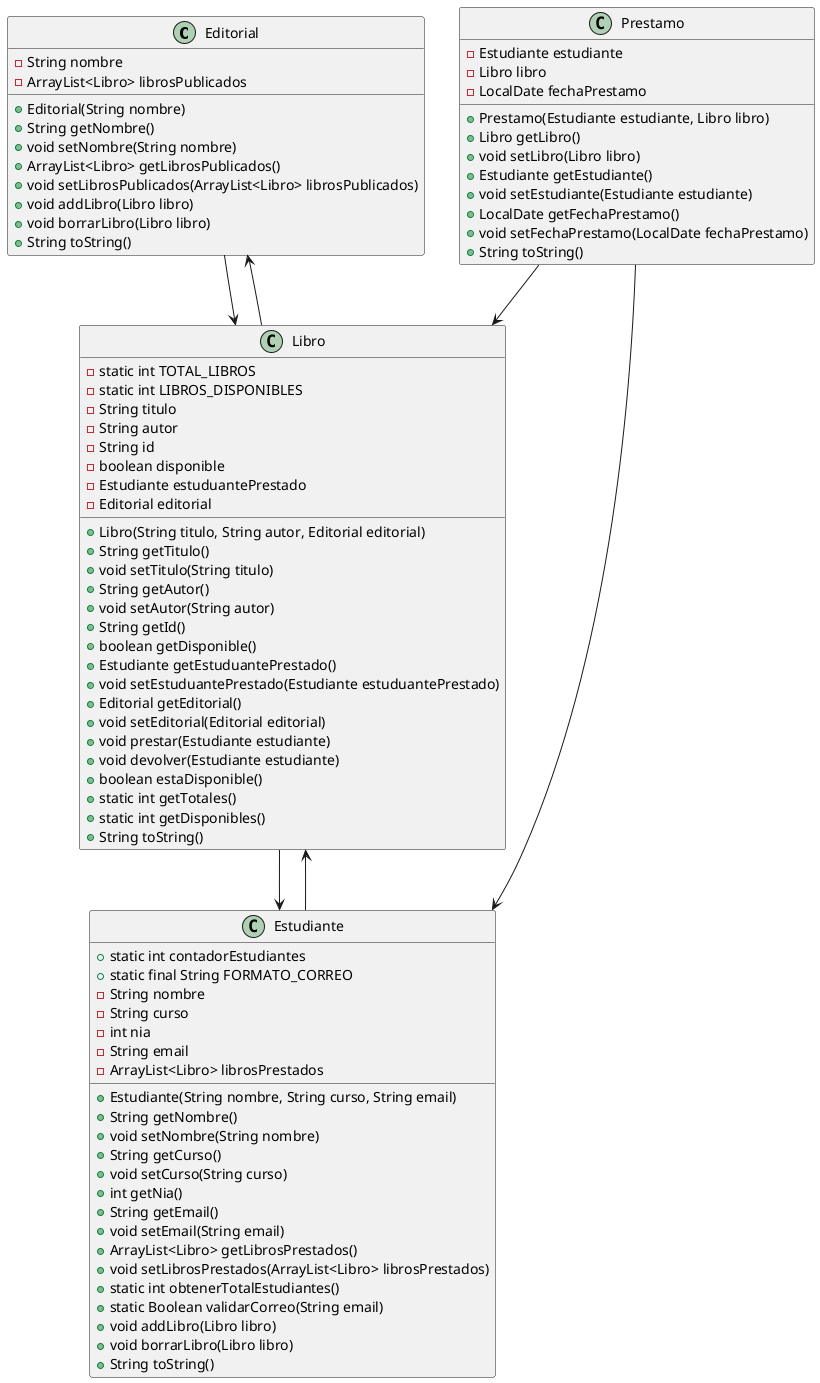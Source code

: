 @startuml
class Editorial {
    - String nombre
    - ArrayList<Libro> librosPublicados
    + Editorial(String nombre)
    + String getNombre()
    + void setNombre(String nombre)
    + ArrayList<Libro> getLibrosPublicados()
    + void setLibrosPublicados(ArrayList<Libro> librosPublicados)
    + void addLibro(Libro libro)
    + void borrarLibro(Libro libro)
    + String toString()
}

class Estudiante {
    + static int contadorEstudiantes
    + static final String FORMATO_CORREO
    - String nombre
    - String curso
    - int nia
    - String email
    - ArrayList<Libro> librosPrestados
    + Estudiante(String nombre, String curso, String email)
    + String getNombre()
    + void setNombre(String nombre)
    + String getCurso()
    + void setCurso(String curso)
    + int getNia()
    + String getEmail()
    + void setEmail(String email)
    + ArrayList<Libro> getLibrosPrestados()
    + void setLibrosPrestados(ArrayList<Libro> librosPrestados)
    + static int obtenerTotalEstudiantes()
    + static Boolean validarCorreo(String email)
    + void addLibro(Libro libro)
    + void borrarLibro(Libro libro)
    + String toString()
}

class Libro {
    - static int TOTAL_LIBROS
    - static int LIBROS_DISPONIBLES
    - String titulo
    - String autor
    - String id
    - boolean disponible
    - Estudiante estuduantePrestado
    - Editorial editorial
    + Libro(String titulo, String autor, Editorial editorial)
    + String getTitulo()
    + void setTitulo(String titulo)
    + String getAutor()
    + void setAutor(String autor)
    + String getId()
    + boolean getDisponible()
    + Estudiante getEstuduantePrestado()
    + void setEstuduantePrestado(Estudiante estuduantePrestado)
    + Editorial getEditorial()
    + void setEditorial(Editorial editorial)
    + void prestar(Estudiante estudiante)
    + void devolver(Estudiante estudiante)
    + boolean estaDisponible()
    + static int getTotales()
    + static int getDisponibles()
    + String toString()
}

class Prestamo {
    - Estudiante estudiante
    - Libro libro
    - LocalDate fechaPrestamo
    + Prestamo(Estudiante estudiante, Libro libro)
    + Libro getLibro()
    + void setLibro(Libro libro)
    + Estudiante getEstudiante()
    + void setEstudiante(Estudiante estudiante)
    + LocalDate getFechaPrestamo()
    + void setFechaPrestamo(LocalDate fechaPrestamo)
    + String toString()
}

Editorial --> Libro
Estudiante --> Libro
Libro --> Estudiante
Libro --> Editorial
Prestamo --> Estudiante
Prestamo --> Libro

@enduml